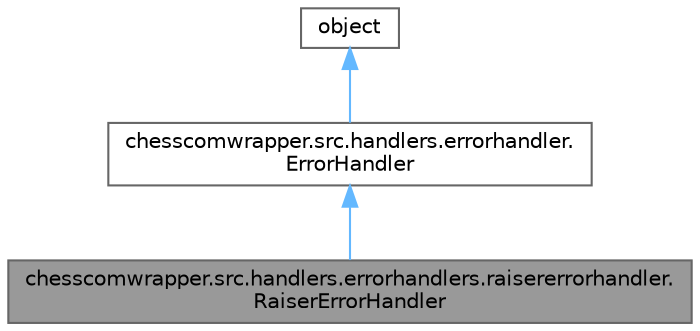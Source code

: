 digraph "chesscomwrapper.src.handlers.errorhandlers.raisererrorhandler.RaiserErrorHandler"
{
 // LATEX_PDF_SIZE
  bgcolor="transparent";
  edge [fontname=Helvetica,fontsize=10,labelfontname=Helvetica,labelfontsize=10];
  node [fontname=Helvetica,fontsize=10,shape=box,height=0.2,width=0.4];
  Node1 [label="chesscomwrapper.src.handlers.errorhandlers.raisererrorhandler.\lRaiserErrorHandler",height=0.2,width=0.4,color="gray40", fillcolor="grey60", style="filled", fontcolor="black",tooltip="Concrete implementation of ErrorHandler."];
  Node2 -> Node1 [dir="back",color="steelblue1",style="solid"];
  Node2 [label="chesscomwrapper.src.handlers.errorhandler.\lErrorHandler",height=0.2,width=0.4,color="gray40", fillcolor="white", style="filled",URL="$classchesscomwrapper_1_1src_1_1handlers_1_1errorhandler_1_1_error_handler.html",tooltip="Base interface to handle errors."];
  Node3 -> Node2 [dir="back",color="steelblue1",style="solid"];
  Node3 [label="object",height=0.2,width=0.4,color="gray40", fillcolor="white", style="filled",tooltip=" "];
}
